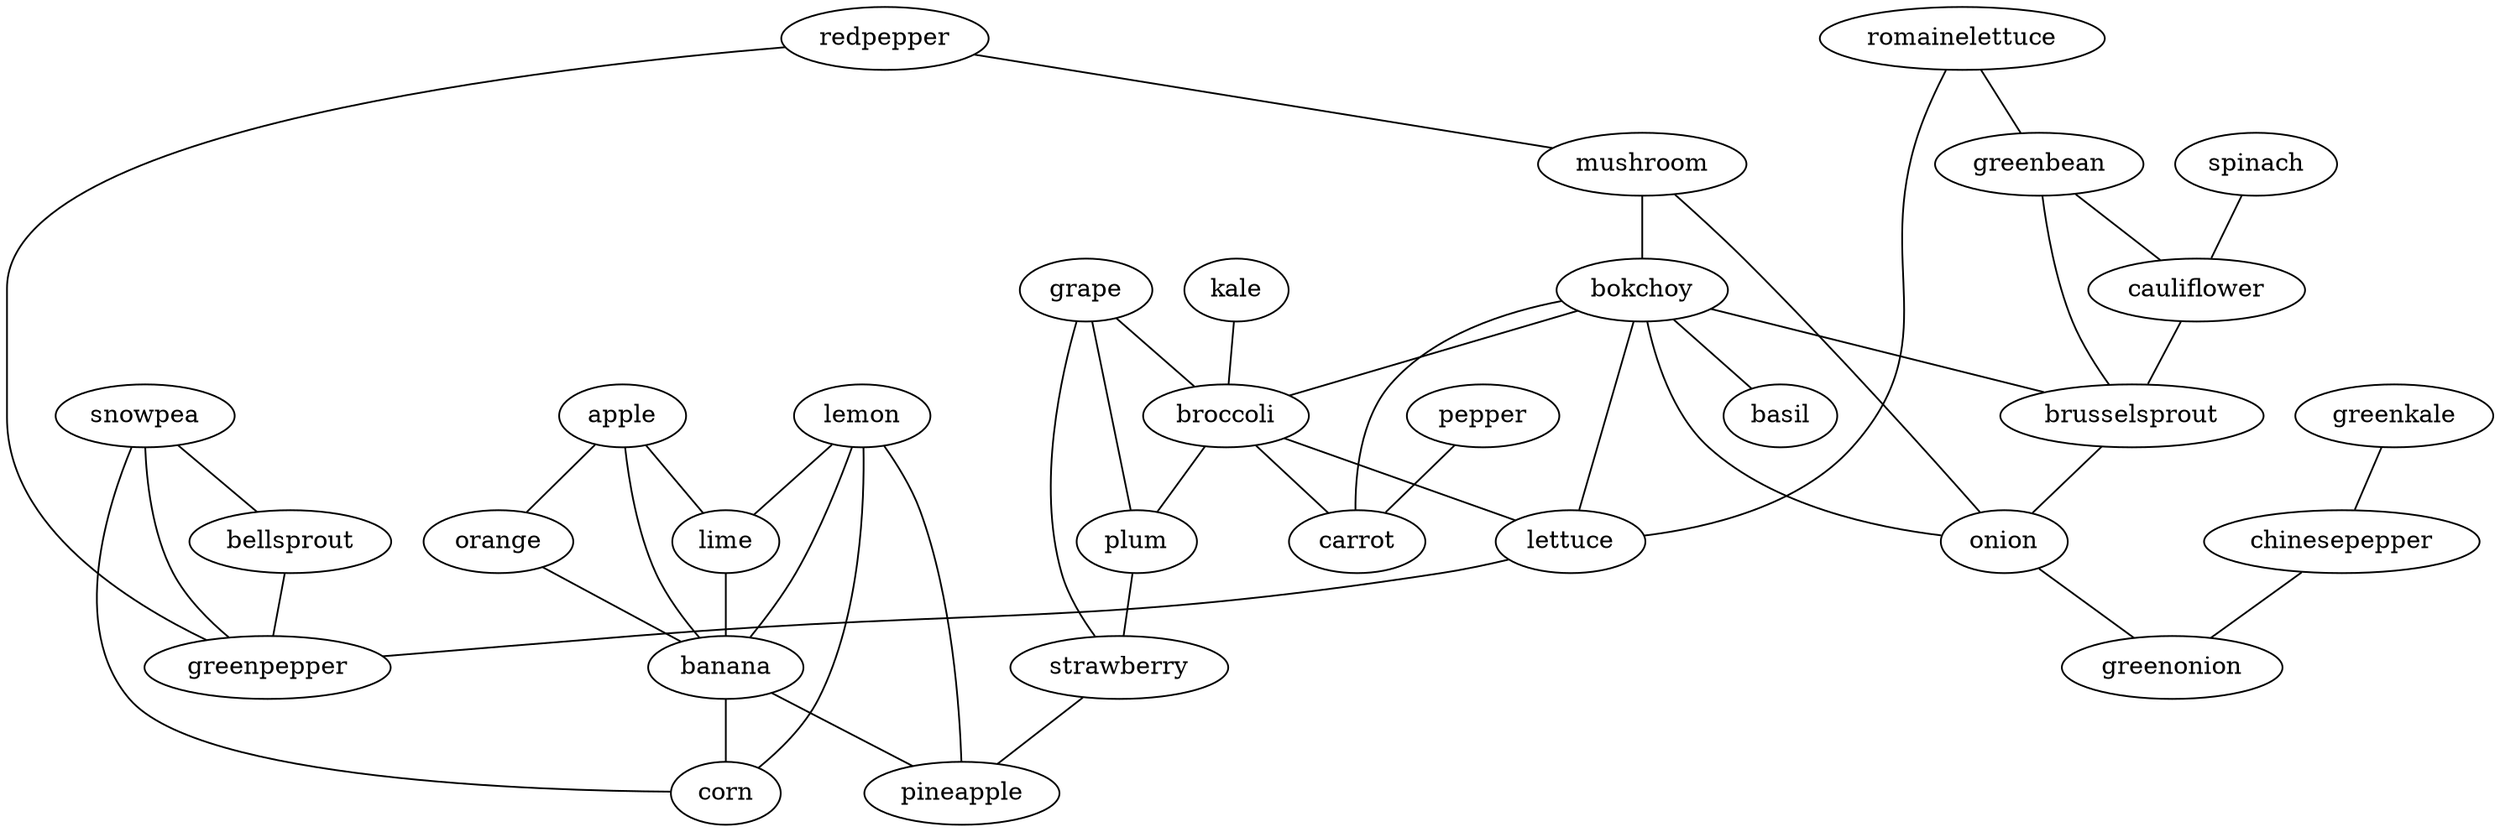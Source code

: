 strict graph G {
redpepper;
kale;
greenkale;
romainelettuce;
apple;
lemon;
mushroom;
spinach;
snowpea;
greenbean;
orange;
lime;
banana;
pepper;
cauliflower;
bokchoy;
chinesepepper;
basil;
grape;
broccoli;
brusselsprout;
onion;
lettuce;
corn;
plum;
bellsprout;
strawberry;
carrot;
pineapple;
greenpepper;
greenonion;
redpepper -- greenpepper  [weight=1];
redpepper -- mushroom  [weight=1];
kale -- broccoli  [weight=1];
greenkale -- chinesepepper  [weight=1];
romainelettuce -- lettuce  [weight=1];
romainelettuce -- greenbean  [weight=1];
apple -- orange  [weight=1];
apple -- banana  [weight=1];
apple -- lime  [weight=1];
lemon -- corn  [weight=1];
lemon -- pineapple  [weight=1];
lemon -- banana  [weight=1];
lemon -- lime  [weight=1];
mushroom -- bokchoy  [weight=1];
mushroom -- onion  [weight=1];
spinach -- cauliflower  [weight=1];
snowpea -- corn  [weight=1];
snowpea -- greenpepper  [weight=1];
snowpea -- bellsprout  [weight=1];
greenbean -- brusselsprout  [weight=1];
greenbean -- cauliflower  [weight=1];
orange -- banana  [weight=1];
lime -- banana  [weight=1];
banana -- corn  [weight=1];
banana -- pineapple  [weight=1];
pepper -- carrot  [weight=1];
cauliflower -- brusselsprout  [weight=1];
bokchoy -- brusselsprout  [weight=1];
bokchoy -- onion  [weight=1];
bokchoy -- lettuce  [weight=1];
bokchoy -- carrot  [weight=1];
bokchoy -- basil  [weight=1];
bokchoy -- broccoli  [weight=1];
chinesepepper -- greenonion  [weight=1];
grape -- plum  [weight=1];
grape -- broccoli  [weight=1];
grape -- strawberry  [weight=1];
broccoli -- lettuce  [weight=1];
broccoli -- carrot  [weight=1];
broccoli -- plum  [weight=1];
brusselsprout -- onion  [weight=1];
onion -- greenonion  [weight=1];
lettuce -- greenpepper  [weight=1];
plum -- strawberry  [weight=1];
bellsprout -- greenpepper  [weight=1];
strawberry -- pineapple  [weight=1];
}
